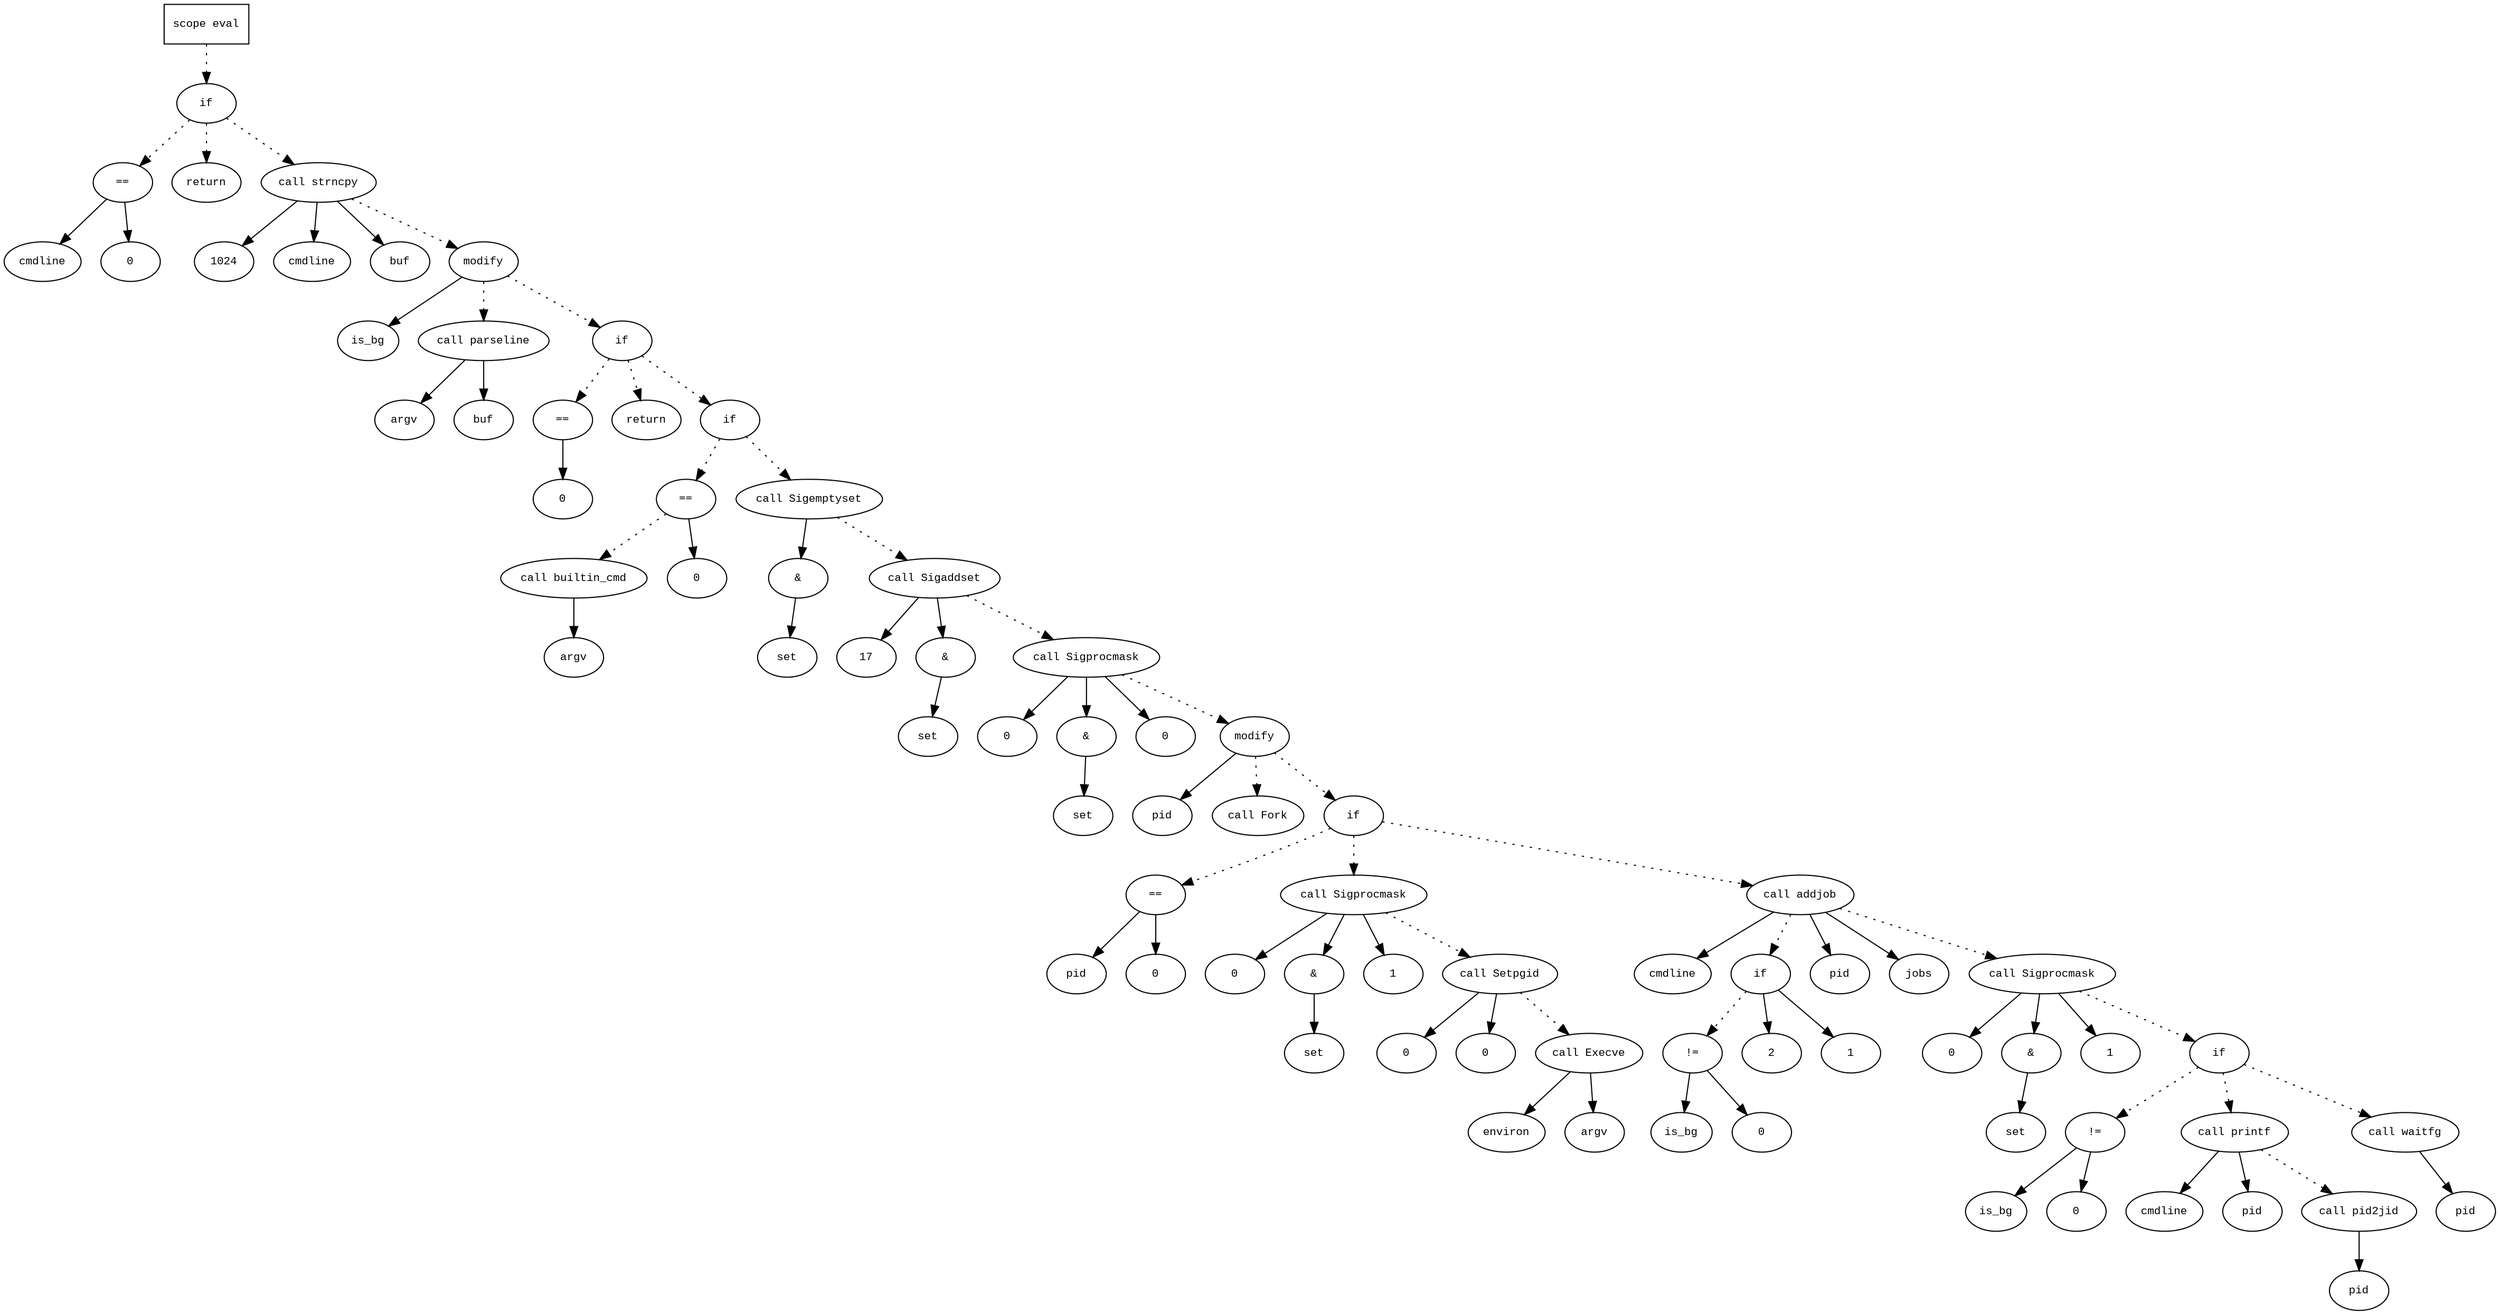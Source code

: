 digraph AST {
  graph [fontname="Times New Roman",fontsize=10];
  node  [fontname="Courier New",fontsize=10];
  edge  [fontname="Times New Roman",fontsize=10];

  node1 [label="scope eval",shape=box];
  node2 [label="if",shape=ellipse];
  node1 -> node2 [style=dotted];
  node3 [label="==",shape=ellipse];
  node4 [label="cmdline",shape=ellipse];
  node3 -> node4;
  node5 [label="0",shape=ellipse];
  node3 -> node5;
  node2 -> node3 [style=dotted];
  node6 [label="return",shape=ellipse];
  node2 -> node6 [style=dotted];
  node7 [label="call strncpy",shape=ellipse];
  node8 [label="1024",shape=ellipse];
  node7 -> node8;
  node9 [label="cmdline",shape=ellipse];
  node7 -> node9;
  node10 [label="buf",shape=ellipse];
  node7 -> node10;
  node2 -> node7 [style=dotted];
  node11 [label="modify",shape=ellipse];
  node12 [label="is_bg",shape=ellipse];
  node11 -> node12;
  node13 [label="call parseline",shape=ellipse];
  node14 [label="argv",shape=ellipse];
  node13 -> node14;
  node15 [label="buf",shape=ellipse];
  node13 -> node15;
  node11 -> node13 [style=dotted];
  node7 -> node11 [style=dotted];
  node16 [label="if",shape=ellipse];
  node11 -> node16 [style=dotted];
  node17 [label="==",shape=ellipse];
  node18 [label="0",shape=ellipse];
  node17 -> node18;
  node16 -> node17 [style=dotted];
  node19 [label="return",shape=ellipse];
  node16 -> node19 [style=dotted];
  node20 [label="if",shape=ellipse];
  node16 -> node20 [style=dotted];
  node21 [label="==",shape=ellipse];
  node22 [label="call builtin_cmd",shape=ellipse];
  node23 [label="argv",shape=ellipse];
  node22 -> node23;
  node21 -> node22 [style=dotted];
  node24 [label="0",shape=ellipse];
  node21 -> node24;
  node20 -> node21 [style=dotted];
  node25 [label="call Sigemptyset",shape=ellipse];
  node26 [label="&",shape=ellipse];
  node25 -> node26;
  node27 [label="set",shape=ellipse];
  node26 -> node27;
  node20 -> node25 [style=dotted];
  node28 [label="call Sigaddset",shape=ellipse];
  node29 [label="17",shape=ellipse];
  node28 -> node29;
  node30 [label="&",shape=ellipse];
  node28 -> node30;
  node31 [label="set",shape=ellipse];
  node30 -> node31;
  node25 -> node28 [style=dotted];
  node32 [label="call Sigprocmask",shape=ellipse];
  node33 [label="0",shape=ellipse];
  node32 -> node33;
  node34 [label="&",shape=ellipse];
  node32 -> node34;
  node35 [label="set",shape=ellipse];
  node34 -> node35;
  node36 [label="0",shape=ellipse];
  node32 -> node36;
  node28 -> node32 [style=dotted];
  node37 [label="modify",shape=ellipse];
  node38 [label="pid",shape=ellipse];
  node37 -> node38;
  node39 [label="call Fork",shape=ellipse];
  node37 -> node39 [style=dotted];
  node32 -> node37 [style=dotted];
  node40 [label="if",shape=ellipse];
  node37 -> node40 [style=dotted];
  node41 [label="==",shape=ellipse];
  node42 [label="pid",shape=ellipse];
  node41 -> node42;
  node43 [label="0",shape=ellipse];
  node41 -> node43;
  node40 -> node41 [style=dotted];
  node44 [label="call Sigprocmask",shape=ellipse];
  node45 [label="0",shape=ellipse];
  node44 -> node45;
  node46 [label="&",shape=ellipse];
  node44 -> node46;
  node47 [label="set",shape=ellipse];
  node46 -> node47;
  node48 [label="1",shape=ellipse];
  node44 -> node48;
  node40 -> node44 [style=dotted];
  node49 [label="call Setpgid",shape=ellipse];
  node50 [label="0",shape=ellipse];
  node49 -> node50;
  node51 [label="0",shape=ellipse];
  node49 -> node51;
  node44 -> node49 [style=dotted];
  node52 [label="call Execve",shape=ellipse];
  node53 [label="environ",shape=ellipse];
  node52 -> node53;
  node54 [label="argv",shape=ellipse];
  node52 -> node54;
  node49 -> node52 [style=dotted];
  node55 [label="call addjob",shape=ellipse];
  node56 [label="cmdline",shape=ellipse];
  node55 -> node56;
  node57 [label="if",shape=ellipse];
  node55 -> node57 [style=dotted];
  node58 [label="!=",shape=ellipse];
  node59 [label="is_bg",shape=ellipse];
  node58 -> node59;
  node60 [label="0",shape=ellipse];
  node58 -> node60;
  node57 -> node58 [style=dotted];
  node61 [label="2",shape=ellipse];
  node57 -> node61;
  node62 [label="1",shape=ellipse];
  node57 -> node62;
  node63 [label="pid",shape=ellipse];
  node55 -> node63;
  node64 [label="jobs",shape=ellipse];
  node55 -> node64;
  node40 -> node55 [style=dotted];
  node65 [label="call Sigprocmask",shape=ellipse];
  node66 [label="0",shape=ellipse];
  node65 -> node66;
  node67 [label="&",shape=ellipse];
  node65 -> node67;
  node68 [label="set",shape=ellipse];
  node67 -> node68;
  node69 [label="1",shape=ellipse];
  node65 -> node69;
  node55 -> node65 [style=dotted];
  node70 [label="if",shape=ellipse];
  node65 -> node70 [style=dotted];
  node71 [label="!=",shape=ellipse];
  node72 [label="is_bg",shape=ellipse];
  node71 -> node72;
  node73 [label="0",shape=ellipse];
  node71 -> node73;
  node70 -> node71 [style=dotted];
  node74 [label="call printf",shape=ellipse];
  node75 [label="cmdline",shape=ellipse];
  node74 -> node75;
  node76 [label="pid",shape=ellipse];
  node74 -> node76;
  node77 [label="call pid2jid",shape=ellipse];
  node78 [label="pid",shape=ellipse];
  node77 -> node78;
  node74 -> node77 [style=dotted];
  node70 -> node74 [style=dotted];
  node79 [label="call waitfg",shape=ellipse];
  node80 [label="pid",shape=ellipse];
  node79 -> node80;
  node70 -> node79 [style=dotted];
} 